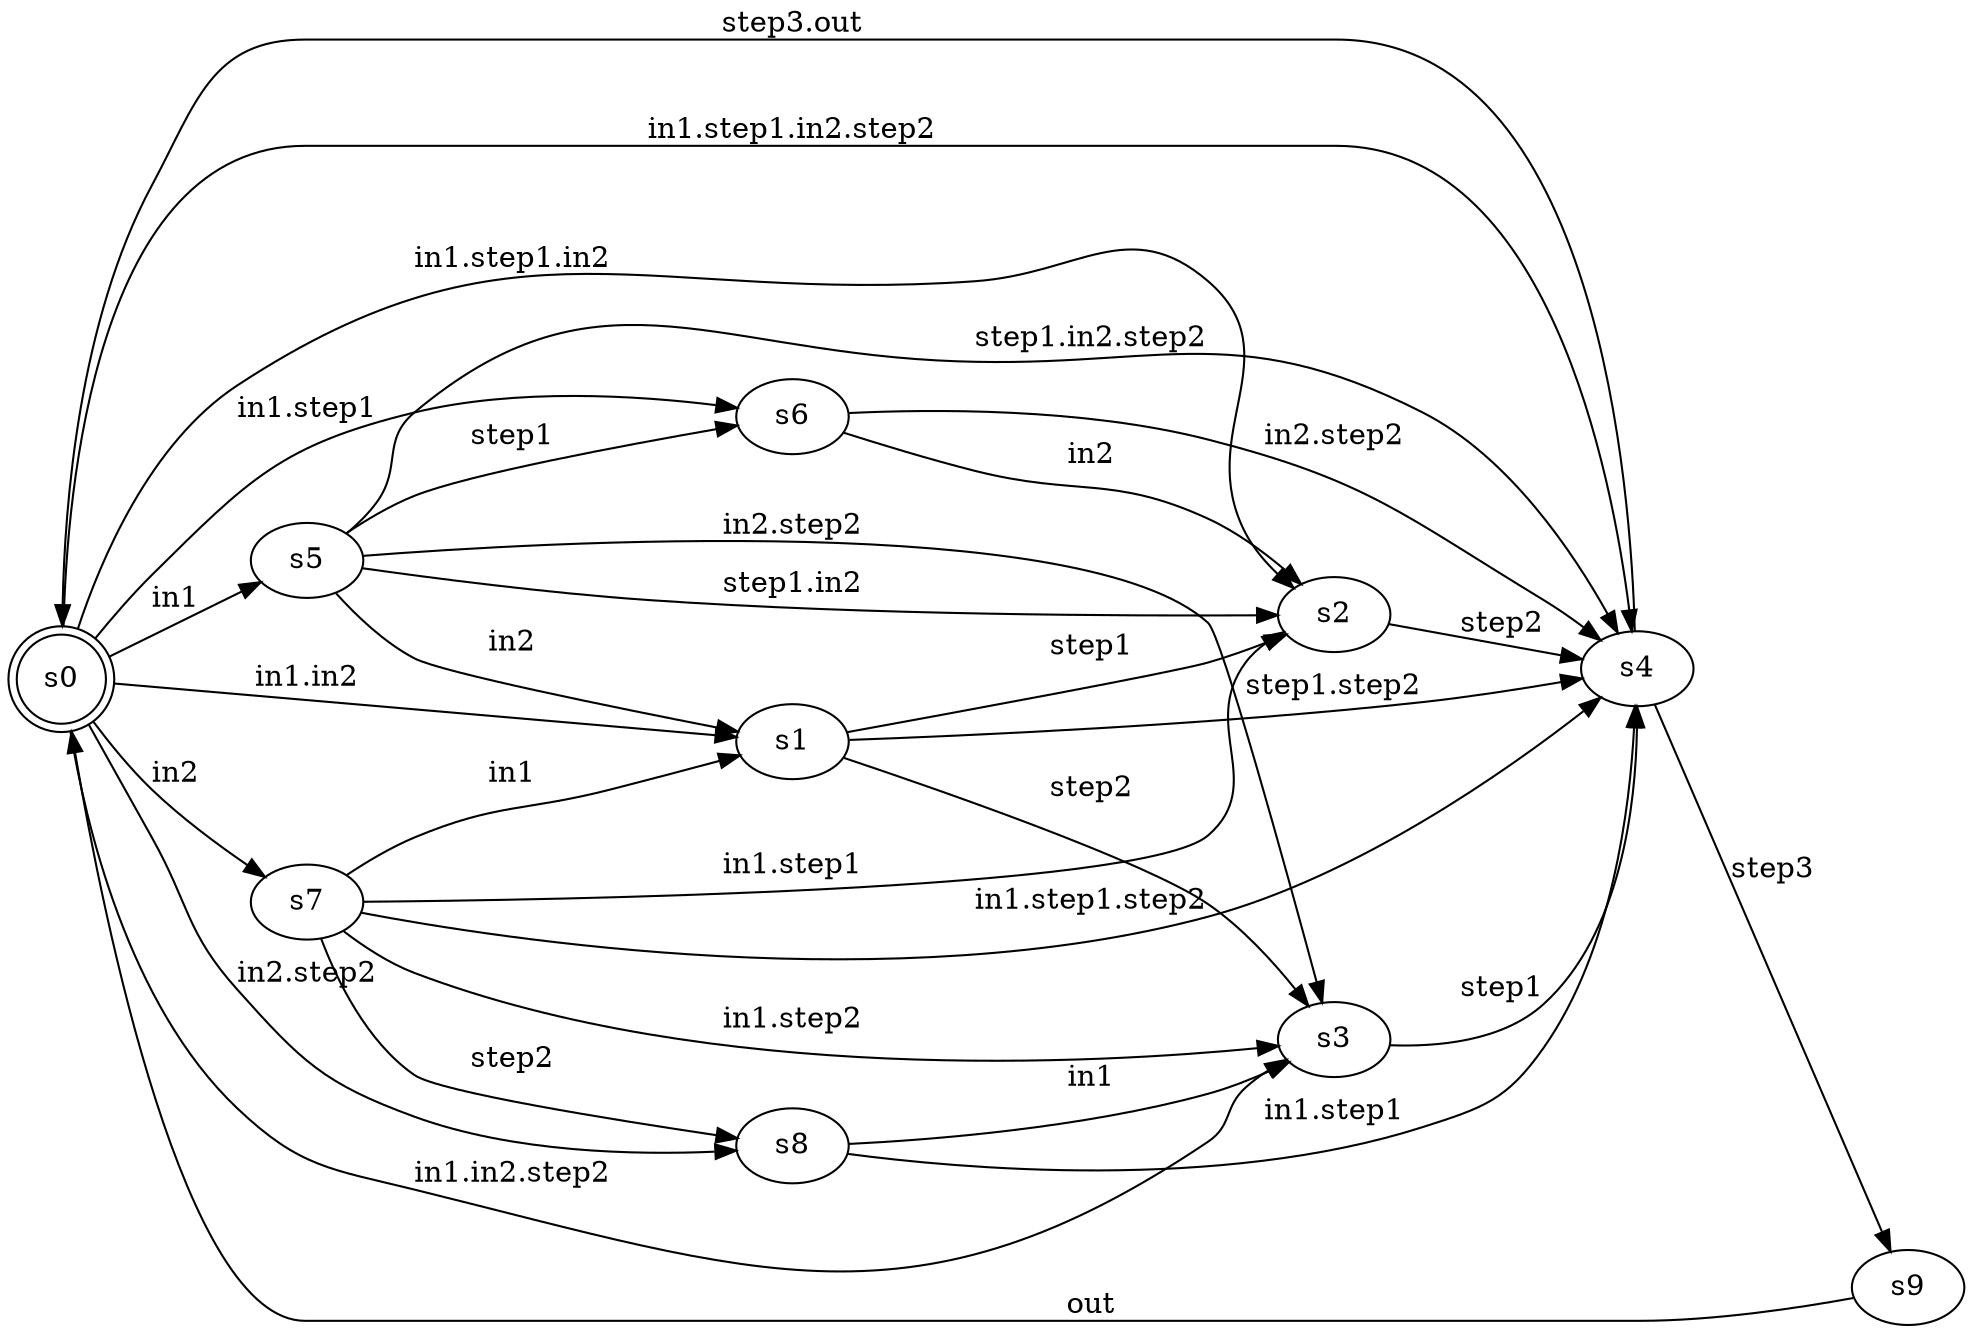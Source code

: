 digraph scp15_v1 { 
  rankdir="LR"
  s0 [ shape="doublecircle" ]
  s0->s1 [
    label= "in1.in2"
  ] ;
  s0->s2 [
    label= "in1.step1.in2"
  ] ;
  s0->s3 [
    label= "in1.in2.step2"
  ] ;
  s0->s4 [
    label= "in1.step1.in2.step2"
  ] ;
  s0->s5 [
    label= "in1"
  ] ;
  s0->s6 [
    label= "in1.step1"
  ] ;
  s0->s7 [
    label= "in2"
  ] ;
  s0->s8 [
    label= "in2.step2"
  ] ;
  s1->s2 [
    label= "step1"
  ] ;
  s1->s3 [
    label= "step2"
  ] ;
  s1->s4 [
    label= "step1.step2"
  ] ;
  s2->s4 [
    label= "step2"
  ] ;
  s3->s4 [
    label= "step1"
  ] ;
  s4->s9 [
    label= "step3"
  ] ;
  s4->s0 [
    label= "step3.out"
  ] ;
  s5->s6 [
    label= "step1"
  ] ;
  s5->s1 [
    label= "in2"
  ] ;
  s5->s2 [
    label= "step1.in2"
  ] ;
  s5->s3 [
    label= "in2.step2"
  ] ;
  s5->s4 [
    label= "step1.in2.step2"
  ] ;
  s6->s2 [
    label= "in2"
  ] ;
  s6->s4 [
    label= "in2.step2"
  ] ;
  s7->s8 [
    label= "step2"
  ] ;
  s7->s1 [
    label= "in1"
  ] ;
  s7->s2 [
    label= "in1.step1"
  ] ;
  s7->s3 [
    label= "in1.step2"
  ] ;
  s7->s4 [
    label= "in1.step1.step2"
  ] ;
  s8->s3 [
    label= "in1"
  ] ;
  s8->s4 [
    label= "in1.step1"
  ] ;
  s9->s0 [
    label= "out"
  ] ;
}

